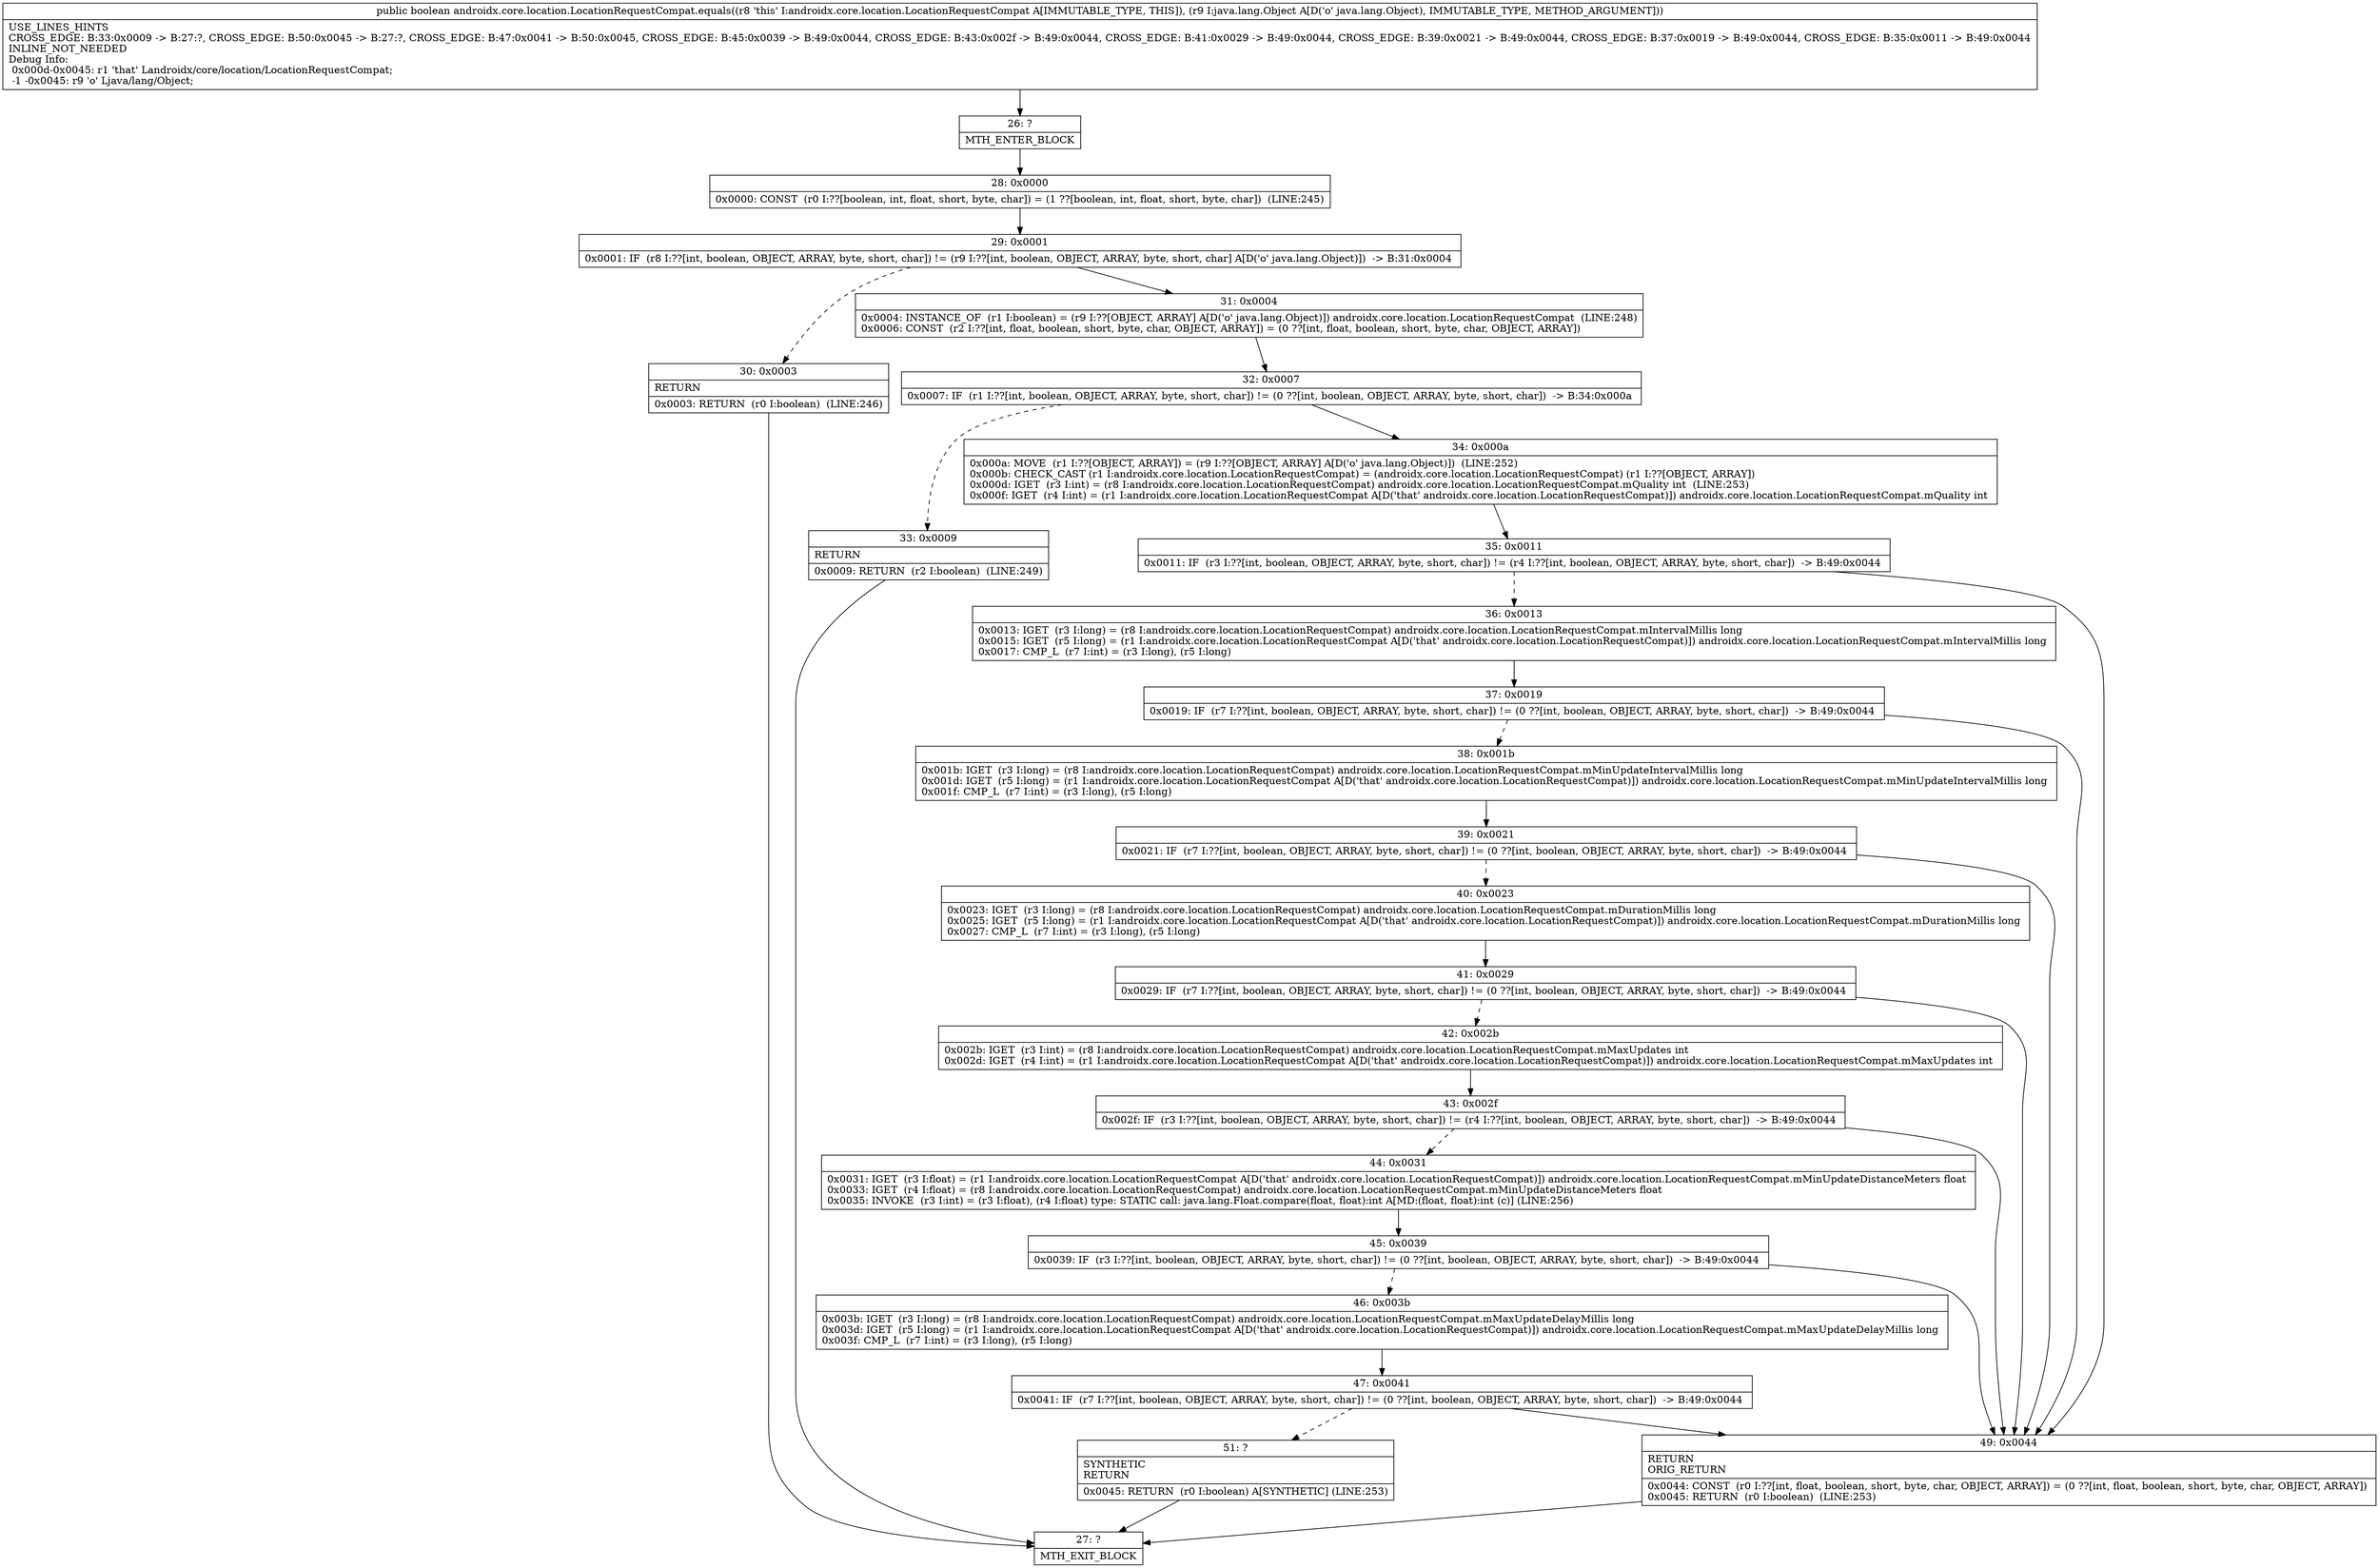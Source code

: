 digraph "CFG forandroidx.core.location.LocationRequestCompat.equals(Ljava\/lang\/Object;)Z" {
Node_26 [shape=record,label="{26\:\ ?|MTH_ENTER_BLOCK\l}"];
Node_28 [shape=record,label="{28\:\ 0x0000|0x0000: CONST  (r0 I:??[boolean, int, float, short, byte, char]) = (1 ??[boolean, int, float, short, byte, char])  (LINE:245)\l}"];
Node_29 [shape=record,label="{29\:\ 0x0001|0x0001: IF  (r8 I:??[int, boolean, OBJECT, ARRAY, byte, short, char]) != (r9 I:??[int, boolean, OBJECT, ARRAY, byte, short, char] A[D('o' java.lang.Object)])  \-\> B:31:0x0004 \l}"];
Node_30 [shape=record,label="{30\:\ 0x0003|RETURN\l|0x0003: RETURN  (r0 I:boolean)  (LINE:246)\l}"];
Node_27 [shape=record,label="{27\:\ ?|MTH_EXIT_BLOCK\l}"];
Node_31 [shape=record,label="{31\:\ 0x0004|0x0004: INSTANCE_OF  (r1 I:boolean) = (r9 I:??[OBJECT, ARRAY] A[D('o' java.lang.Object)]) androidx.core.location.LocationRequestCompat  (LINE:248)\l0x0006: CONST  (r2 I:??[int, float, boolean, short, byte, char, OBJECT, ARRAY]) = (0 ??[int, float, boolean, short, byte, char, OBJECT, ARRAY]) \l}"];
Node_32 [shape=record,label="{32\:\ 0x0007|0x0007: IF  (r1 I:??[int, boolean, OBJECT, ARRAY, byte, short, char]) != (0 ??[int, boolean, OBJECT, ARRAY, byte, short, char])  \-\> B:34:0x000a \l}"];
Node_33 [shape=record,label="{33\:\ 0x0009|RETURN\l|0x0009: RETURN  (r2 I:boolean)  (LINE:249)\l}"];
Node_34 [shape=record,label="{34\:\ 0x000a|0x000a: MOVE  (r1 I:??[OBJECT, ARRAY]) = (r9 I:??[OBJECT, ARRAY] A[D('o' java.lang.Object)])  (LINE:252)\l0x000b: CHECK_CAST (r1 I:androidx.core.location.LocationRequestCompat) = (androidx.core.location.LocationRequestCompat) (r1 I:??[OBJECT, ARRAY]) \l0x000d: IGET  (r3 I:int) = (r8 I:androidx.core.location.LocationRequestCompat) androidx.core.location.LocationRequestCompat.mQuality int  (LINE:253)\l0x000f: IGET  (r4 I:int) = (r1 I:androidx.core.location.LocationRequestCompat A[D('that' androidx.core.location.LocationRequestCompat)]) androidx.core.location.LocationRequestCompat.mQuality int \l}"];
Node_35 [shape=record,label="{35\:\ 0x0011|0x0011: IF  (r3 I:??[int, boolean, OBJECT, ARRAY, byte, short, char]) != (r4 I:??[int, boolean, OBJECT, ARRAY, byte, short, char])  \-\> B:49:0x0044 \l}"];
Node_36 [shape=record,label="{36\:\ 0x0013|0x0013: IGET  (r3 I:long) = (r8 I:androidx.core.location.LocationRequestCompat) androidx.core.location.LocationRequestCompat.mIntervalMillis long \l0x0015: IGET  (r5 I:long) = (r1 I:androidx.core.location.LocationRequestCompat A[D('that' androidx.core.location.LocationRequestCompat)]) androidx.core.location.LocationRequestCompat.mIntervalMillis long \l0x0017: CMP_L  (r7 I:int) = (r3 I:long), (r5 I:long) \l}"];
Node_37 [shape=record,label="{37\:\ 0x0019|0x0019: IF  (r7 I:??[int, boolean, OBJECT, ARRAY, byte, short, char]) != (0 ??[int, boolean, OBJECT, ARRAY, byte, short, char])  \-\> B:49:0x0044 \l}"];
Node_38 [shape=record,label="{38\:\ 0x001b|0x001b: IGET  (r3 I:long) = (r8 I:androidx.core.location.LocationRequestCompat) androidx.core.location.LocationRequestCompat.mMinUpdateIntervalMillis long \l0x001d: IGET  (r5 I:long) = (r1 I:androidx.core.location.LocationRequestCompat A[D('that' androidx.core.location.LocationRequestCompat)]) androidx.core.location.LocationRequestCompat.mMinUpdateIntervalMillis long \l0x001f: CMP_L  (r7 I:int) = (r3 I:long), (r5 I:long) \l}"];
Node_39 [shape=record,label="{39\:\ 0x0021|0x0021: IF  (r7 I:??[int, boolean, OBJECT, ARRAY, byte, short, char]) != (0 ??[int, boolean, OBJECT, ARRAY, byte, short, char])  \-\> B:49:0x0044 \l}"];
Node_40 [shape=record,label="{40\:\ 0x0023|0x0023: IGET  (r3 I:long) = (r8 I:androidx.core.location.LocationRequestCompat) androidx.core.location.LocationRequestCompat.mDurationMillis long \l0x0025: IGET  (r5 I:long) = (r1 I:androidx.core.location.LocationRequestCompat A[D('that' androidx.core.location.LocationRequestCompat)]) androidx.core.location.LocationRequestCompat.mDurationMillis long \l0x0027: CMP_L  (r7 I:int) = (r3 I:long), (r5 I:long) \l}"];
Node_41 [shape=record,label="{41\:\ 0x0029|0x0029: IF  (r7 I:??[int, boolean, OBJECT, ARRAY, byte, short, char]) != (0 ??[int, boolean, OBJECT, ARRAY, byte, short, char])  \-\> B:49:0x0044 \l}"];
Node_42 [shape=record,label="{42\:\ 0x002b|0x002b: IGET  (r3 I:int) = (r8 I:androidx.core.location.LocationRequestCompat) androidx.core.location.LocationRequestCompat.mMaxUpdates int \l0x002d: IGET  (r4 I:int) = (r1 I:androidx.core.location.LocationRequestCompat A[D('that' androidx.core.location.LocationRequestCompat)]) androidx.core.location.LocationRequestCompat.mMaxUpdates int \l}"];
Node_43 [shape=record,label="{43\:\ 0x002f|0x002f: IF  (r3 I:??[int, boolean, OBJECT, ARRAY, byte, short, char]) != (r4 I:??[int, boolean, OBJECT, ARRAY, byte, short, char])  \-\> B:49:0x0044 \l}"];
Node_44 [shape=record,label="{44\:\ 0x0031|0x0031: IGET  (r3 I:float) = (r1 I:androidx.core.location.LocationRequestCompat A[D('that' androidx.core.location.LocationRequestCompat)]) androidx.core.location.LocationRequestCompat.mMinUpdateDistanceMeters float \l0x0033: IGET  (r4 I:float) = (r8 I:androidx.core.location.LocationRequestCompat) androidx.core.location.LocationRequestCompat.mMinUpdateDistanceMeters float \l0x0035: INVOKE  (r3 I:int) = (r3 I:float), (r4 I:float) type: STATIC call: java.lang.Float.compare(float, float):int A[MD:(float, float):int (c)] (LINE:256)\l}"];
Node_45 [shape=record,label="{45\:\ 0x0039|0x0039: IF  (r3 I:??[int, boolean, OBJECT, ARRAY, byte, short, char]) != (0 ??[int, boolean, OBJECT, ARRAY, byte, short, char])  \-\> B:49:0x0044 \l}"];
Node_46 [shape=record,label="{46\:\ 0x003b|0x003b: IGET  (r3 I:long) = (r8 I:androidx.core.location.LocationRequestCompat) androidx.core.location.LocationRequestCompat.mMaxUpdateDelayMillis long \l0x003d: IGET  (r5 I:long) = (r1 I:androidx.core.location.LocationRequestCompat A[D('that' androidx.core.location.LocationRequestCompat)]) androidx.core.location.LocationRequestCompat.mMaxUpdateDelayMillis long \l0x003f: CMP_L  (r7 I:int) = (r3 I:long), (r5 I:long) \l}"];
Node_47 [shape=record,label="{47\:\ 0x0041|0x0041: IF  (r7 I:??[int, boolean, OBJECT, ARRAY, byte, short, char]) != (0 ??[int, boolean, OBJECT, ARRAY, byte, short, char])  \-\> B:49:0x0044 \l}"];
Node_51 [shape=record,label="{51\:\ ?|SYNTHETIC\lRETURN\l|0x0045: RETURN  (r0 I:boolean) A[SYNTHETIC] (LINE:253)\l}"];
Node_49 [shape=record,label="{49\:\ 0x0044|RETURN\lORIG_RETURN\l|0x0044: CONST  (r0 I:??[int, float, boolean, short, byte, char, OBJECT, ARRAY]) = (0 ??[int, float, boolean, short, byte, char, OBJECT, ARRAY]) \l0x0045: RETURN  (r0 I:boolean)  (LINE:253)\l}"];
MethodNode[shape=record,label="{public boolean androidx.core.location.LocationRequestCompat.equals((r8 'this' I:androidx.core.location.LocationRequestCompat A[IMMUTABLE_TYPE, THIS]), (r9 I:java.lang.Object A[D('o' java.lang.Object), IMMUTABLE_TYPE, METHOD_ARGUMENT]))  | USE_LINES_HINTS\lCROSS_EDGE: B:33:0x0009 \-\> B:27:?, CROSS_EDGE: B:50:0x0045 \-\> B:27:?, CROSS_EDGE: B:47:0x0041 \-\> B:50:0x0045, CROSS_EDGE: B:45:0x0039 \-\> B:49:0x0044, CROSS_EDGE: B:43:0x002f \-\> B:49:0x0044, CROSS_EDGE: B:41:0x0029 \-\> B:49:0x0044, CROSS_EDGE: B:39:0x0021 \-\> B:49:0x0044, CROSS_EDGE: B:37:0x0019 \-\> B:49:0x0044, CROSS_EDGE: B:35:0x0011 \-\> B:49:0x0044\lINLINE_NOT_NEEDED\lDebug Info:\l  0x000d\-0x0045: r1 'that' Landroidx\/core\/location\/LocationRequestCompat;\l  \-1 \-0x0045: r9 'o' Ljava\/lang\/Object;\l}"];
MethodNode -> Node_26;Node_26 -> Node_28;
Node_28 -> Node_29;
Node_29 -> Node_30[style=dashed];
Node_29 -> Node_31;
Node_30 -> Node_27;
Node_31 -> Node_32;
Node_32 -> Node_33[style=dashed];
Node_32 -> Node_34;
Node_33 -> Node_27;
Node_34 -> Node_35;
Node_35 -> Node_36[style=dashed];
Node_35 -> Node_49;
Node_36 -> Node_37;
Node_37 -> Node_38[style=dashed];
Node_37 -> Node_49;
Node_38 -> Node_39;
Node_39 -> Node_40[style=dashed];
Node_39 -> Node_49;
Node_40 -> Node_41;
Node_41 -> Node_42[style=dashed];
Node_41 -> Node_49;
Node_42 -> Node_43;
Node_43 -> Node_44[style=dashed];
Node_43 -> Node_49;
Node_44 -> Node_45;
Node_45 -> Node_46[style=dashed];
Node_45 -> Node_49;
Node_46 -> Node_47;
Node_47 -> Node_49;
Node_47 -> Node_51[style=dashed];
Node_51 -> Node_27;
Node_49 -> Node_27;
}

